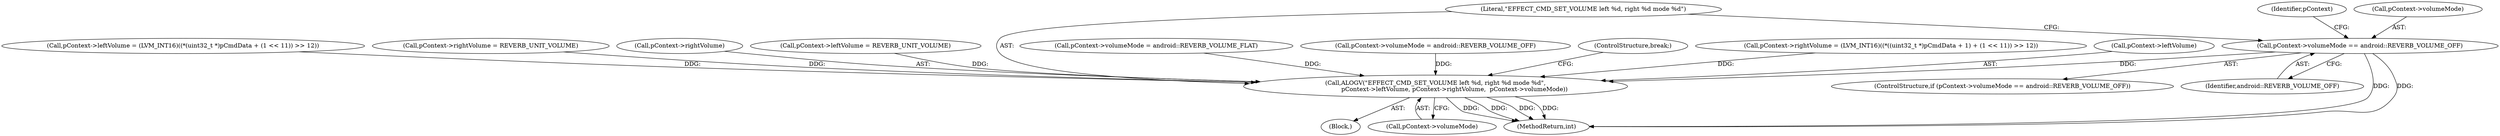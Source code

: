 digraph "0_Android_f490fc335772a9b14e78997486f4a572b0594c04_0@pointer" {
"1000633" [label="(Call,pContext->volumeMode == android::REVERB_VOLUME_OFF)"];
"1000661" [label="(Call,ALOGV(\"EFFECT_CMD_SET_VOLUME left %d, right %d mode %d\",\n                    pContext->leftVolume, pContext->rightVolume,  pContext->volumeMode))"];
"1000634" [label="(Call,pContext->volumeMode)"];
"1000641" [label="(Identifier,pContext)"];
"1000663" [label="(Call,pContext->leftVolume)"];
"1000137" [label="(Block,)"];
"1000580" [label="(Call,pContext->leftVolume = (LVM_INT16)((*(uint32_t *)pCmdData + (1 << 11)) >> 12))"];
"1000669" [label="(Call,pContext->volumeMode)"];
"1000651" [label="(Call,pContext->rightVolume = REVERB_UNIT_VOLUME)"];
"1000633" [label="(Call,pContext->volumeMode == android::REVERB_VOLUME_OFF)"];
"1000637" [label="(Identifier,android::REVERB_VOLUME_OFF)"];
"1000666" [label="(Call,pContext->rightVolume)"];
"1000646" [label="(Call,pContext->leftVolume = REVERB_UNIT_VOLUME)"];
"1000632" [label="(ControlStructure,if (pContext->volumeMode == android::REVERB_VOLUME_OFF))"];
"1000639" [label="(Call,pContext->volumeMode = android::REVERB_VOLUME_FLAT)"];
"1000656" [label="(Call,pContext->volumeMode = android::REVERB_VOLUME_OFF)"];
"1000661" [label="(Call,ALOGV(\"EFFECT_CMD_SET_VOLUME left %d, right %d mode %d\",\n                    pContext->leftVolume, pContext->rightVolume,  pContext->volumeMode))"];
"1000672" [label="(ControlStructure,break;)"];
"1000596" [label="(Call,pContext->rightVolume = (LVM_INT16)((*((uint32_t *)pCmdData + 1) + (1 << 11)) >> 12))"];
"1000685" [label="(MethodReturn,int)"];
"1000662" [label="(Literal,\"EFFECT_CMD_SET_VOLUME left %d, right %d mode %d\")"];
"1000633" -> "1000632"  [label="AST: "];
"1000633" -> "1000637"  [label="CFG: "];
"1000634" -> "1000633"  [label="AST: "];
"1000637" -> "1000633"  [label="AST: "];
"1000641" -> "1000633"  [label="CFG: "];
"1000662" -> "1000633"  [label="CFG: "];
"1000633" -> "1000685"  [label="DDG: "];
"1000633" -> "1000685"  [label="DDG: "];
"1000633" -> "1000661"  [label="DDG: "];
"1000661" -> "1000137"  [label="AST: "];
"1000661" -> "1000669"  [label="CFG: "];
"1000662" -> "1000661"  [label="AST: "];
"1000663" -> "1000661"  [label="AST: "];
"1000666" -> "1000661"  [label="AST: "];
"1000669" -> "1000661"  [label="AST: "];
"1000672" -> "1000661"  [label="CFG: "];
"1000661" -> "1000685"  [label="DDG: "];
"1000661" -> "1000685"  [label="DDG: "];
"1000661" -> "1000685"  [label="DDG: "];
"1000661" -> "1000685"  [label="DDG: "];
"1000646" -> "1000661"  [label="DDG: "];
"1000580" -> "1000661"  [label="DDG: "];
"1000596" -> "1000661"  [label="DDG: "];
"1000651" -> "1000661"  [label="DDG: "];
"1000639" -> "1000661"  [label="DDG: "];
"1000656" -> "1000661"  [label="DDG: "];
}
